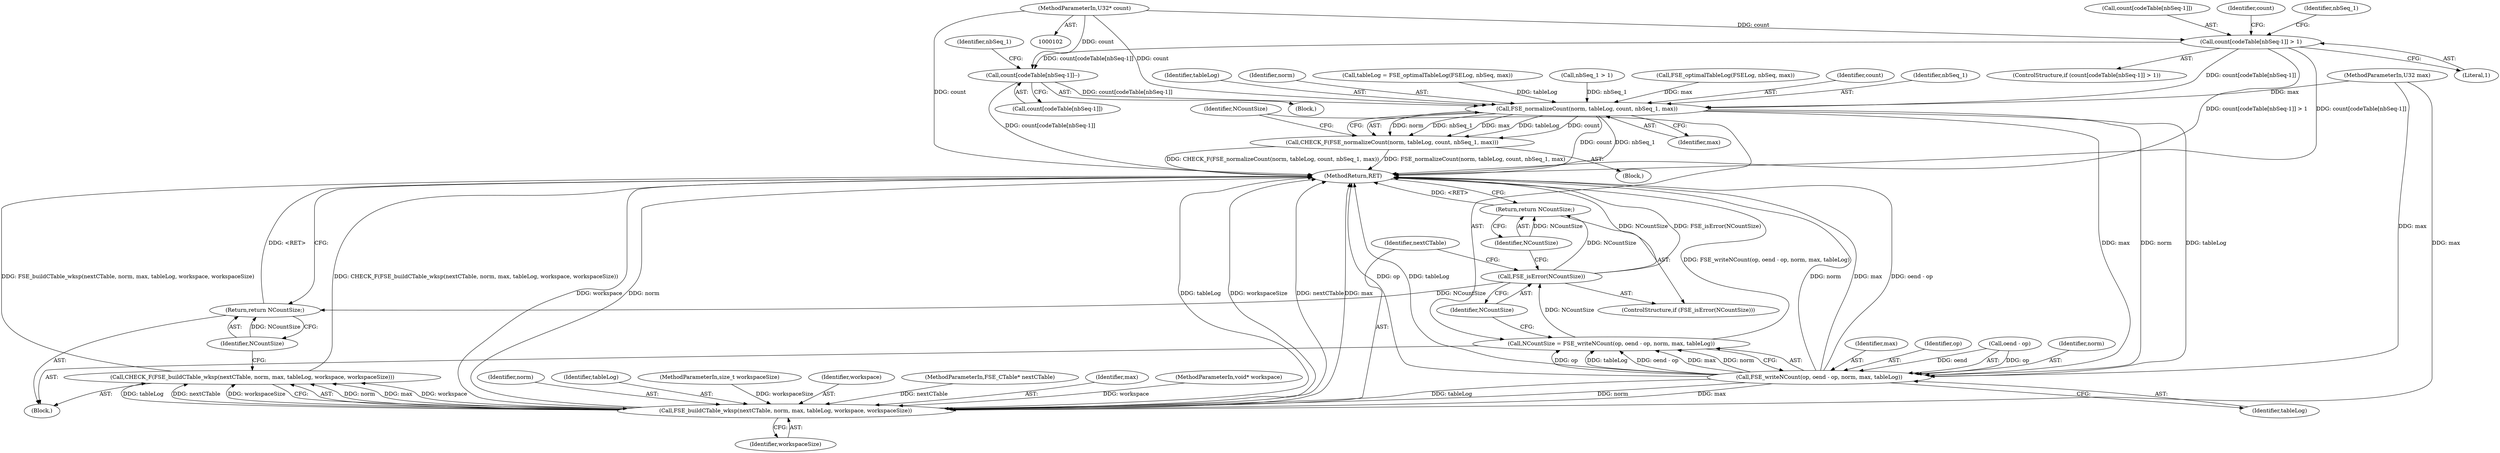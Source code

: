 digraph "0_zstd_3e5cdf1b6a85843e991d7d10f6a2567c15580da0@array" {
"1000192" [label="(Call,count[codeTable[nbSeq-1]]--)"];
"1000182" [label="(Call,count[codeTable[nbSeq-1]] > 1)"];
"1000108" [label="(MethodParameterIn,U32* count)"];
"1000207" [label="(Call,FSE_normalizeCount(norm, tableLog, count, nbSeq_1, max))"];
"1000206" [label="(Call,CHECK_F(FSE_normalizeCount(norm, tableLog, count, nbSeq_1, max)))"];
"1000217" [label="(Call,FSE_writeNCount(op, oend - op, norm, max, tableLog))"];
"1000215" [label="(Call,NCountSize = FSE_writeNCount(op, oend - op, norm, max, tableLog))"];
"1000226" [label="(Call,FSE_isError(NCountSize))"];
"1000228" [label="(Return,return NCountSize;)"];
"1000238" [label="(Return,return NCountSize;)"];
"1000231" [label="(Call,FSE_buildCTable_wksp(nextCTable, norm, max, tableLog, workspace, workspaceSize))"];
"1000230" [label="(Call,CHECK_F(FSE_buildCTable_wksp(nextCTable, norm, max, tableLog, workspace, workspaceSize)))"];
"1000182" [label="(Call,count[codeTable[nbSeq-1]] > 1)"];
"1000208" [label="(Identifier,norm)"];
"1000177" [label="(Call,FSE_optimalTableLog(FSELog, nbSeq, max))"];
"1000212" [label="(Identifier,max)"];
"1000238" [label="(Return,return NCountSize;)"];
"1000227" [label="(Identifier,NCountSize)"];
"1000223" [label="(Identifier,max)"];
"1000210" [label="(Identifier,count)"];
"1000232" [label="(Identifier,nextCTable)"];
"1000207" [label="(Call,FSE_normalizeCount(norm, tableLog, count, nbSeq_1, max))"];
"1000224" [label="(Identifier,tableLog)"];
"1000247" [label="(MethodReturn,RET)"];
"1000194" [label="(Identifier,count)"];
"1000225" [label="(ControlStructure,if (FSE_isError(NCountSize)))"];
"1000233" [label="(Identifier,norm)"];
"1000175" [label="(Call,tableLog = FSE_optimalTableLog(FSELog, nbSeq, max))"];
"1000213" [label="(Block,)"];
"1000239" [label="(Identifier,NCountSize)"];
"1000218" [label="(Identifier,op)"];
"1000228" [label="(Return,return NCountSize;)"];
"1000235" [label="(Identifier,tableLog)"];
"1000215" [label="(Call,NCountSize = FSE_writeNCount(op, oend - op, norm, max, tableLog))"];
"1000216" [label="(Identifier,NCountSize)"];
"1000109" [label="(MethodParameterIn,U32 max)"];
"1000118" [label="(MethodParameterIn,size_t workspaceSize)"];
"1000191" [label="(Block,)"];
"1000219" [label="(Call,oend - op)"];
"1000222" [label="(Identifier,norm)"];
"1000231" [label="(Call,FSE_buildCTable_wksp(nextCTable, norm, max, tableLog, workspace, workspaceSize))"];
"1000236" [label="(Identifier,workspace)"];
"1000190" [label="(Literal,1)"];
"1000203" [label="(Call,nbSeq_1 > 1)"];
"1000211" [label="(Identifier,nbSeq_1)"];
"1000237" [label="(Identifier,workspaceSize)"];
"1000193" [label="(Call,count[codeTable[nbSeq-1]])"];
"1000204" [label="(Identifier,nbSeq_1)"];
"1000105" [label="(MethodParameterIn,FSE_CTable* nextCTable)"];
"1000192" [label="(Call,count[codeTable[nbSeq-1]]--)"];
"1000217" [label="(Call,FSE_writeNCount(op, oend - op, norm, max, tableLog))"];
"1000234" [label="(Identifier,max)"];
"1000117" [label="(MethodParameterIn,void* workspace)"];
"1000230" [label="(Call,CHECK_F(FSE_buildCTable_wksp(nextCTable, norm, max, tableLog, workspace, workspaceSize)))"];
"1000183" [label="(Call,count[codeTable[nbSeq-1]])"];
"1000226" [label="(Call,FSE_isError(NCountSize))"];
"1000201" [label="(Identifier,nbSeq_1)"];
"1000108" [label="(MethodParameterIn,U32* count)"];
"1000229" [label="(Identifier,NCountSize)"];
"1000206" [label="(Call,CHECK_F(FSE_normalizeCount(norm, tableLog, count, nbSeq_1, max)))"];
"1000168" [label="(Block,)"];
"1000181" [label="(ControlStructure,if (count[codeTable[nbSeq-1]] > 1))"];
"1000209" [label="(Identifier,tableLog)"];
"1000192" -> "1000191"  [label="AST: "];
"1000192" -> "1000193"  [label="CFG: "];
"1000193" -> "1000192"  [label="AST: "];
"1000201" -> "1000192"  [label="CFG: "];
"1000192" -> "1000247"  [label="DDG: count[codeTable[nbSeq-1]]"];
"1000182" -> "1000192"  [label="DDG: count[codeTable[nbSeq-1]]"];
"1000108" -> "1000192"  [label="DDG: count"];
"1000192" -> "1000207"  [label="DDG: count[codeTable[nbSeq-1]]"];
"1000182" -> "1000181"  [label="AST: "];
"1000182" -> "1000190"  [label="CFG: "];
"1000183" -> "1000182"  [label="AST: "];
"1000190" -> "1000182"  [label="AST: "];
"1000194" -> "1000182"  [label="CFG: "];
"1000204" -> "1000182"  [label="CFG: "];
"1000182" -> "1000247"  [label="DDG: count[codeTable[nbSeq-1]] > 1"];
"1000182" -> "1000247"  [label="DDG: count[codeTable[nbSeq-1]]"];
"1000108" -> "1000182"  [label="DDG: count"];
"1000182" -> "1000207"  [label="DDG: count[codeTable[nbSeq-1]]"];
"1000108" -> "1000102"  [label="AST: "];
"1000108" -> "1000247"  [label="DDG: count"];
"1000108" -> "1000207"  [label="DDG: count"];
"1000207" -> "1000206"  [label="AST: "];
"1000207" -> "1000212"  [label="CFG: "];
"1000208" -> "1000207"  [label="AST: "];
"1000209" -> "1000207"  [label="AST: "];
"1000210" -> "1000207"  [label="AST: "];
"1000211" -> "1000207"  [label="AST: "];
"1000212" -> "1000207"  [label="AST: "];
"1000206" -> "1000207"  [label="CFG: "];
"1000207" -> "1000247"  [label="DDG: count"];
"1000207" -> "1000247"  [label="DDG: nbSeq_1"];
"1000207" -> "1000206"  [label="DDG: norm"];
"1000207" -> "1000206"  [label="DDG: nbSeq_1"];
"1000207" -> "1000206"  [label="DDG: max"];
"1000207" -> "1000206"  [label="DDG: tableLog"];
"1000207" -> "1000206"  [label="DDG: count"];
"1000175" -> "1000207"  [label="DDG: tableLog"];
"1000203" -> "1000207"  [label="DDG: nbSeq_1"];
"1000177" -> "1000207"  [label="DDG: max"];
"1000109" -> "1000207"  [label="DDG: max"];
"1000207" -> "1000217"  [label="DDG: norm"];
"1000207" -> "1000217"  [label="DDG: max"];
"1000207" -> "1000217"  [label="DDG: tableLog"];
"1000206" -> "1000168"  [label="AST: "];
"1000216" -> "1000206"  [label="CFG: "];
"1000206" -> "1000247"  [label="DDG: CHECK_F(FSE_normalizeCount(norm, tableLog, count, nbSeq_1, max))"];
"1000206" -> "1000247"  [label="DDG: FSE_normalizeCount(norm, tableLog, count, nbSeq_1, max)"];
"1000217" -> "1000215"  [label="AST: "];
"1000217" -> "1000224"  [label="CFG: "];
"1000218" -> "1000217"  [label="AST: "];
"1000219" -> "1000217"  [label="AST: "];
"1000222" -> "1000217"  [label="AST: "];
"1000223" -> "1000217"  [label="AST: "];
"1000224" -> "1000217"  [label="AST: "];
"1000215" -> "1000217"  [label="CFG: "];
"1000217" -> "1000247"  [label="DDG: norm"];
"1000217" -> "1000247"  [label="DDG: max"];
"1000217" -> "1000247"  [label="DDG: oend - op"];
"1000217" -> "1000247"  [label="DDG: op"];
"1000217" -> "1000247"  [label="DDG: tableLog"];
"1000217" -> "1000215"  [label="DDG: op"];
"1000217" -> "1000215"  [label="DDG: tableLog"];
"1000217" -> "1000215"  [label="DDG: oend - op"];
"1000217" -> "1000215"  [label="DDG: max"];
"1000217" -> "1000215"  [label="DDG: norm"];
"1000219" -> "1000217"  [label="DDG: op"];
"1000219" -> "1000217"  [label="DDG: oend"];
"1000109" -> "1000217"  [label="DDG: max"];
"1000217" -> "1000231"  [label="DDG: norm"];
"1000217" -> "1000231"  [label="DDG: max"];
"1000217" -> "1000231"  [label="DDG: tableLog"];
"1000215" -> "1000213"  [label="AST: "];
"1000216" -> "1000215"  [label="AST: "];
"1000227" -> "1000215"  [label="CFG: "];
"1000215" -> "1000247"  [label="DDG: FSE_writeNCount(op, oend - op, norm, max, tableLog)"];
"1000215" -> "1000226"  [label="DDG: NCountSize"];
"1000226" -> "1000225"  [label="AST: "];
"1000226" -> "1000227"  [label="CFG: "];
"1000227" -> "1000226"  [label="AST: "];
"1000229" -> "1000226"  [label="CFG: "];
"1000232" -> "1000226"  [label="CFG: "];
"1000226" -> "1000247"  [label="DDG: NCountSize"];
"1000226" -> "1000247"  [label="DDG: FSE_isError(NCountSize)"];
"1000226" -> "1000228"  [label="DDG: NCountSize"];
"1000226" -> "1000238"  [label="DDG: NCountSize"];
"1000228" -> "1000225"  [label="AST: "];
"1000228" -> "1000229"  [label="CFG: "];
"1000229" -> "1000228"  [label="AST: "];
"1000247" -> "1000228"  [label="CFG: "];
"1000228" -> "1000247"  [label="DDG: <RET>"];
"1000229" -> "1000228"  [label="DDG: NCountSize"];
"1000238" -> "1000213"  [label="AST: "];
"1000238" -> "1000239"  [label="CFG: "];
"1000239" -> "1000238"  [label="AST: "];
"1000247" -> "1000238"  [label="CFG: "];
"1000238" -> "1000247"  [label="DDG: <RET>"];
"1000239" -> "1000238"  [label="DDG: NCountSize"];
"1000231" -> "1000230"  [label="AST: "];
"1000231" -> "1000237"  [label="CFG: "];
"1000232" -> "1000231"  [label="AST: "];
"1000233" -> "1000231"  [label="AST: "];
"1000234" -> "1000231"  [label="AST: "];
"1000235" -> "1000231"  [label="AST: "];
"1000236" -> "1000231"  [label="AST: "];
"1000237" -> "1000231"  [label="AST: "];
"1000230" -> "1000231"  [label="CFG: "];
"1000231" -> "1000247"  [label="DDG: tableLog"];
"1000231" -> "1000247"  [label="DDG: workspaceSize"];
"1000231" -> "1000247"  [label="DDG: workspace"];
"1000231" -> "1000247"  [label="DDG: norm"];
"1000231" -> "1000247"  [label="DDG: nextCTable"];
"1000231" -> "1000247"  [label="DDG: max"];
"1000231" -> "1000230"  [label="DDG: norm"];
"1000231" -> "1000230"  [label="DDG: max"];
"1000231" -> "1000230"  [label="DDG: workspace"];
"1000231" -> "1000230"  [label="DDG: tableLog"];
"1000231" -> "1000230"  [label="DDG: nextCTable"];
"1000231" -> "1000230"  [label="DDG: workspaceSize"];
"1000105" -> "1000231"  [label="DDG: nextCTable"];
"1000109" -> "1000231"  [label="DDG: max"];
"1000117" -> "1000231"  [label="DDG: workspace"];
"1000118" -> "1000231"  [label="DDG: workspaceSize"];
"1000230" -> "1000213"  [label="AST: "];
"1000239" -> "1000230"  [label="CFG: "];
"1000230" -> "1000247"  [label="DDG: FSE_buildCTable_wksp(nextCTable, norm, max, tableLog, workspace, workspaceSize)"];
"1000230" -> "1000247"  [label="DDG: CHECK_F(FSE_buildCTable_wksp(nextCTable, norm, max, tableLog, workspace, workspaceSize))"];
}
